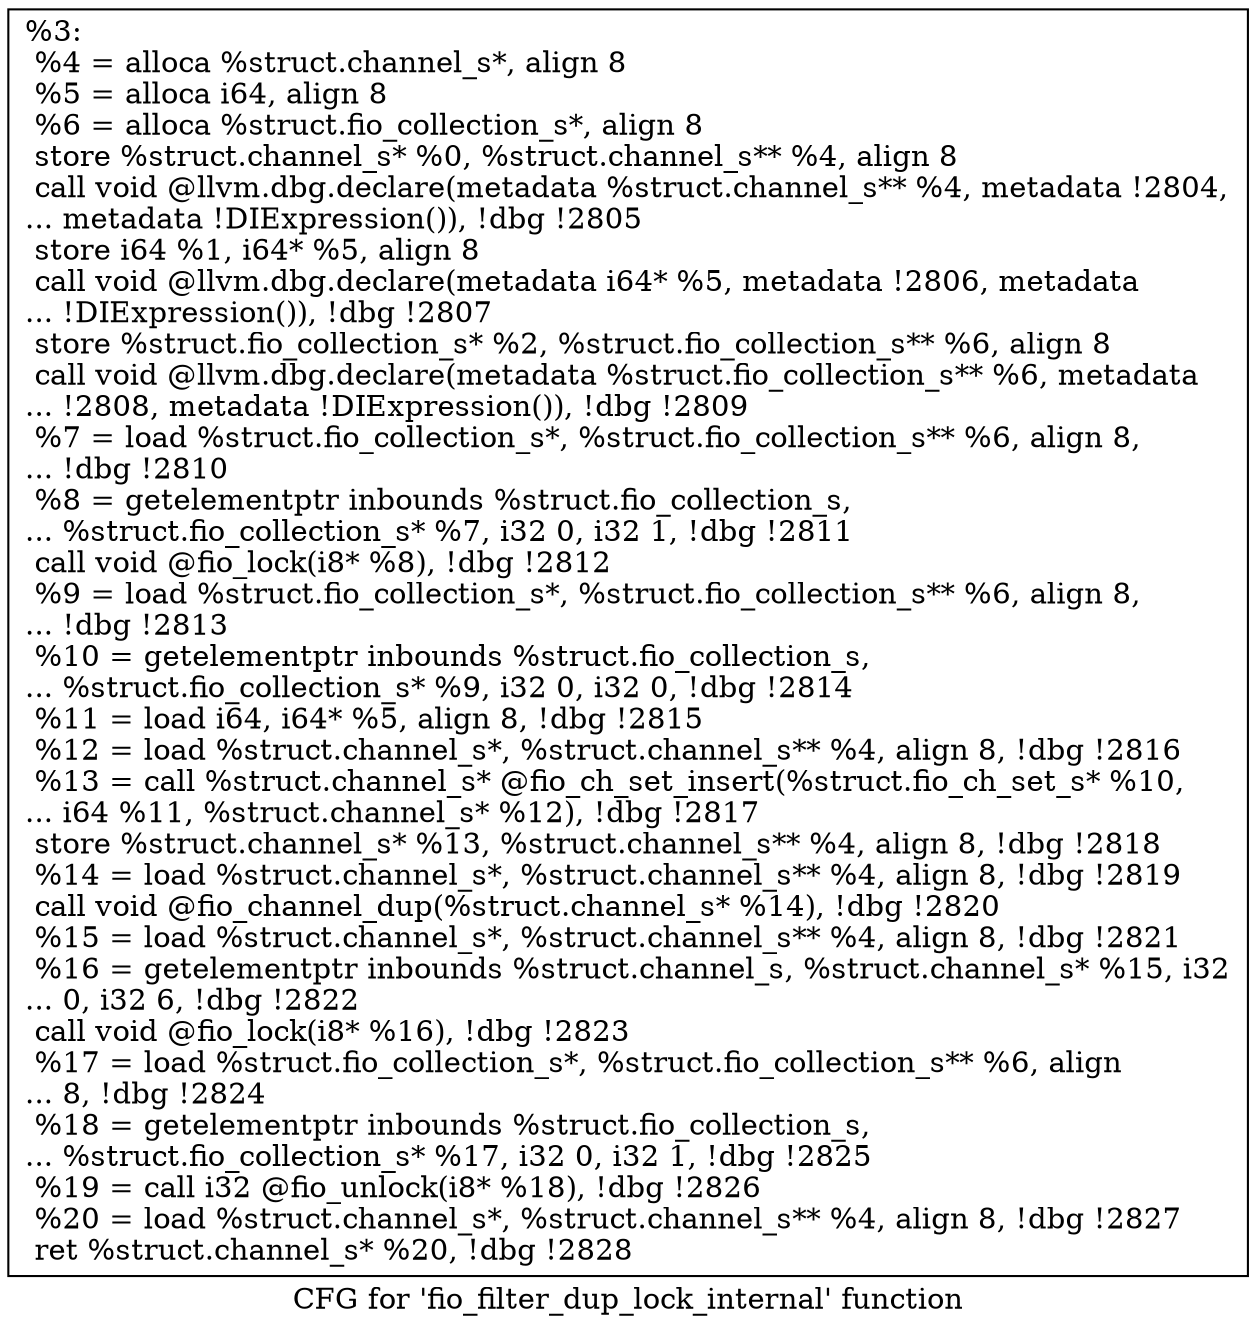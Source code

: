 digraph "CFG for 'fio_filter_dup_lock_internal' function" {
	label="CFG for 'fio_filter_dup_lock_internal' function";

	Node0x556851685fd0 [shape=record,label="{%3:\l  %4 = alloca %struct.channel_s*, align 8\l  %5 = alloca i64, align 8\l  %6 = alloca %struct.fio_collection_s*, align 8\l  store %struct.channel_s* %0, %struct.channel_s** %4, align 8\l  call void @llvm.dbg.declare(metadata %struct.channel_s** %4, metadata !2804,\l... metadata !DIExpression()), !dbg !2805\l  store i64 %1, i64* %5, align 8\l  call void @llvm.dbg.declare(metadata i64* %5, metadata !2806, metadata\l... !DIExpression()), !dbg !2807\l  store %struct.fio_collection_s* %2, %struct.fio_collection_s** %6, align 8\l  call void @llvm.dbg.declare(metadata %struct.fio_collection_s** %6, metadata\l... !2808, metadata !DIExpression()), !dbg !2809\l  %7 = load %struct.fio_collection_s*, %struct.fio_collection_s** %6, align 8,\l... !dbg !2810\l  %8 = getelementptr inbounds %struct.fio_collection_s,\l... %struct.fio_collection_s* %7, i32 0, i32 1, !dbg !2811\l  call void @fio_lock(i8* %8), !dbg !2812\l  %9 = load %struct.fio_collection_s*, %struct.fio_collection_s** %6, align 8,\l... !dbg !2813\l  %10 = getelementptr inbounds %struct.fio_collection_s,\l... %struct.fio_collection_s* %9, i32 0, i32 0, !dbg !2814\l  %11 = load i64, i64* %5, align 8, !dbg !2815\l  %12 = load %struct.channel_s*, %struct.channel_s** %4, align 8, !dbg !2816\l  %13 = call %struct.channel_s* @fio_ch_set_insert(%struct.fio_ch_set_s* %10,\l... i64 %11, %struct.channel_s* %12), !dbg !2817\l  store %struct.channel_s* %13, %struct.channel_s** %4, align 8, !dbg !2818\l  %14 = load %struct.channel_s*, %struct.channel_s** %4, align 8, !dbg !2819\l  call void @fio_channel_dup(%struct.channel_s* %14), !dbg !2820\l  %15 = load %struct.channel_s*, %struct.channel_s** %4, align 8, !dbg !2821\l  %16 = getelementptr inbounds %struct.channel_s, %struct.channel_s* %15, i32\l... 0, i32 6, !dbg !2822\l  call void @fio_lock(i8* %16), !dbg !2823\l  %17 = load %struct.fio_collection_s*, %struct.fio_collection_s** %6, align\l... 8, !dbg !2824\l  %18 = getelementptr inbounds %struct.fio_collection_s,\l... %struct.fio_collection_s* %17, i32 0, i32 1, !dbg !2825\l  %19 = call i32 @fio_unlock(i8* %18), !dbg !2826\l  %20 = load %struct.channel_s*, %struct.channel_s** %4, align 8, !dbg !2827\l  ret %struct.channel_s* %20, !dbg !2828\l}"];
}
